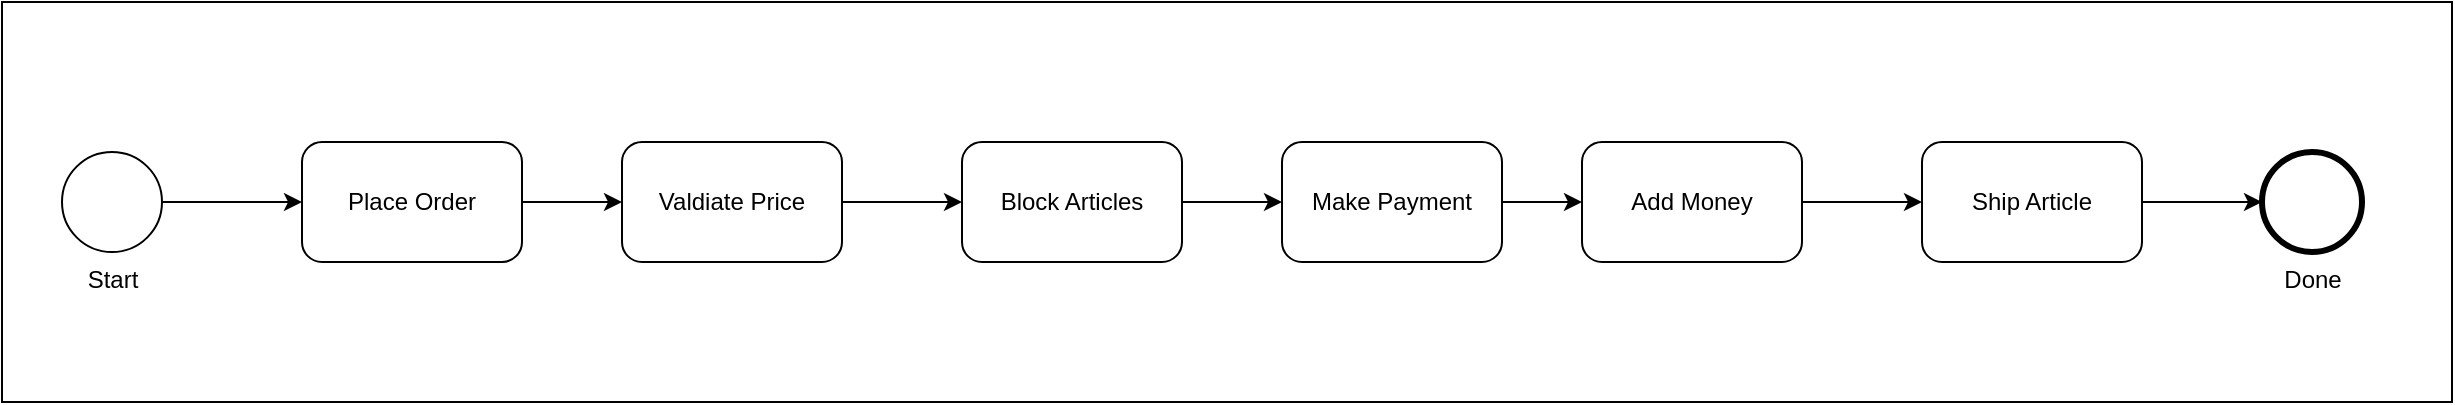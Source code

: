 <mxfile version="21.5.0" type="device">
  <diagram name="Seite-1" id="STAkD6NcpjRA_2JzHNV6">
    <mxGraphModel dx="2245" dy="1989" grid="1" gridSize="10" guides="1" tooltips="1" connect="1" arrows="1" fold="1" page="1" pageScale="1" pageWidth="827" pageHeight="1169" math="0" shadow="0">
      <root>
        <mxCell id="0" />
        <mxCell id="1" parent="0" />
        <mxCell id="lLaOIxCg05S6swRCs4tT-16" value="" style="rounded=0;whiteSpace=wrap;html=1;" parent="1" vertex="1">
          <mxGeometry x="-580" y="-1000" width="1225" height="200" as="geometry" />
        </mxCell>
        <mxCell id="lLaOIxCg05S6swRCs4tT-1" style="edgeStyle=orthogonalEdgeStyle;rounded=0;orthogonalLoop=1;jettySize=auto;html=1;entryX=0;entryY=0.5;entryDx=0;entryDy=0;entryPerimeter=0;" parent="1" source="lLaOIxCg05S6swRCs4tT-2" target="lLaOIxCg05S6swRCs4tT-4" edge="1">
          <mxGeometry relative="1" as="geometry" />
        </mxCell>
        <mxCell id="lLaOIxCg05S6swRCs4tT-2" value="Place Order" style="points=[[0.25,0,0],[0.5,0,0],[0.75,0,0],[1,0.25,0],[1,0.5,0],[1,0.75,0],[0.75,1,0],[0.5,1,0],[0.25,1,0],[0,0.75,0],[0,0.5,0],[0,0.25,0]];shape=mxgraph.bpmn.task;whiteSpace=wrap;rectStyle=rounded;size=10;html=1;container=1;expand=0;collapsible=0;taskMarker=abstract;" parent="1" vertex="1">
          <mxGeometry x="-430" y="-930" width="110" height="60" as="geometry" />
        </mxCell>
        <mxCell id="lLaOIxCg05S6swRCs4tT-3" style="edgeStyle=orthogonalEdgeStyle;rounded=0;orthogonalLoop=1;jettySize=auto;html=1;entryX=0;entryY=0.5;entryDx=0;entryDy=0;entryPerimeter=0;" parent="1" source="lLaOIxCg05S6swRCs4tT-4" target="lLaOIxCg05S6swRCs4tT-6" edge="1">
          <mxGeometry relative="1" as="geometry" />
        </mxCell>
        <mxCell id="lLaOIxCg05S6swRCs4tT-4" value="Valdiate Price" style="points=[[0.25,0,0],[0.5,0,0],[0.75,0,0],[1,0.25,0],[1,0.5,0],[1,0.75,0],[0.75,1,0],[0.5,1,0],[0.25,1,0],[0,0.75,0],[0,0.5,0],[0,0.25,0]];shape=mxgraph.bpmn.task;whiteSpace=wrap;rectStyle=rounded;size=10;html=1;container=1;expand=0;collapsible=0;taskMarker=abstract;" parent="1" vertex="1">
          <mxGeometry x="-270" y="-930" width="110" height="60" as="geometry" />
        </mxCell>
        <mxCell id="lLaOIxCg05S6swRCs4tT-5" style="edgeStyle=orthogonalEdgeStyle;rounded=0;orthogonalLoop=1;jettySize=auto;html=1;entryX=0;entryY=0.5;entryDx=0;entryDy=0;entryPerimeter=0;" parent="1" source="lLaOIxCg05S6swRCs4tT-6" target="lLaOIxCg05S6swRCs4tT-8" edge="1">
          <mxGeometry relative="1" as="geometry" />
        </mxCell>
        <mxCell id="lLaOIxCg05S6swRCs4tT-6" value="Block Articles" style="points=[[0.25,0,0],[0.5,0,0],[0.75,0,0],[1,0.25,0],[1,0.5,0],[1,0.75,0],[0.75,1,0],[0.5,1,0],[0.25,1,0],[0,0.75,0],[0,0.5,0],[0,0.25,0]];shape=mxgraph.bpmn.task;whiteSpace=wrap;rectStyle=rounded;size=10;html=1;container=1;expand=0;collapsible=0;taskMarker=abstract;" parent="1" vertex="1">
          <mxGeometry x="-100" y="-930" width="110" height="60" as="geometry" />
        </mxCell>
        <mxCell id="lLaOIxCg05S6swRCs4tT-7" style="edgeStyle=orthogonalEdgeStyle;rounded=0;orthogonalLoop=1;jettySize=auto;html=1;entryX=0;entryY=0.5;entryDx=0;entryDy=0;entryPerimeter=0;" parent="1" source="lLaOIxCg05S6swRCs4tT-8" target="lLaOIxCg05S6swRCs4tT-10" edge="1">
          <mxGeometry relative="1" as="geometry" />
        </mxCell>
        <mxCell id="lLaOIxCg05S6swRCs4tT-8" value="Make Payment" style="points=[[0.25,0,0],[0.5,0,0],[0.75,0,0],[1,0.25,0],[1,0.5,0],[1,0.75,0],[0.75,1,0],[0.5,1,0],[0.25,1,0],[0,0.75,0],[0,0.5,0],[0,0.25,0]];shape=mxgraph.bpmn.task;whiteSpace=wrap;rectStyle=rounded;size=10;html=1;container=1;expand=0;collapsible=0;taskMarker=abstract;" parent="1" vertex="1">
          <mxGeometry x="60" y="-930" width="110" height="60" as="geometry" />
        </mxCell>
        <mxCell id="lLaOIxCg05S6swRCs4tT-9" style="edgeStyle=orthogonalEdgeStyle;rounded=0;orthogonalLoop=1;jettySize=auto;html=1;entryX=0;entryY=0.5;entryDx=0;entryDy=0;entryPerimeter=0;" parent="1" source="lLaOIxCg05S6swRCs4tT-10" target="lLaOIxCg05S6swRCs4tT-15" edge="1">
          <mxGeometry relative="1" as="geometry">
            <mxPoint x="378" y="-900" as="targetPoint" />
          </mxGeometry>
        </mxCell>
        <mxCell id="lLaOIxCg05S6swRCs4tT-10" value="Add Money" style="points=[[0.25,0,0],[0.5,0,0],[0.75,0,0],[1,0.25,0],[1,0.5,0],[1,0.75,0],[0.75,1,0],[0.5,1,0],[0.25,1,0],[0,0.75,0],[0,0.5,0],[0,0.25,0]];shape=mxgraph.bpmn.task;whiteSpace=wrap;rectStyle=rounded;size=10;html=1;container=1;expand=0;collapsible=0;taskMarker=abstract;" parent="1" vertex="1">
          <mxGeometry x="210" y="-930" width="110" height="60" as="geometry" />
        </mxCell>
        <mxCell id="lLaOIxCg05S6swRCs4tT-11" style="edgeStyle=orthogonalEdgeStyle;rounded=0;orthogonalLoop=1;jettySize=auto;html=1;entryX=0;entryY=0.5;entryDx=0;entryDy=0;entryPerimeter=0;exitX=1;exitY=0.5;exitDx=0;exitDy=0;exitPerimeter=0;" parent="1" source="lLaOIxCg05S6swRCs4tT-15" target="lLaOIxCg05S6swRCs4tT-12" edge="1">
          <mxGeometry relative="1" as="geometry">
            <mxPoint x="670" y="-900" as="sourcePoint" />
          </mxGeometry>
        </mxCell>
        <mxCell id="lLaOIxCg05S6swRCs4tT-12" value="Done" style="points=[[0.145,0.145,0],[0.5,0,0],[0.855,0.145,0],[1,0.5,0],[0.855,0.855,0],[0.5,1,0],[0.145,0.855,0],[0,0.5,0]];shape=mxgraph.bpmn.event;html=1;verticalLabelPosition=bottom;labelBackgroundColor=#ffffff;verticalAlign=top;align=center;perimeter=ellipsePerimeter;outlineConnect=0;aspect=fixed;outline=end;symbol=terminate2;" parent="1" vertex="1">
          <mxGeometry x="550" y="-925" width="50" height="50" as="geometry" />
        </mxCell>
        <mxCell id="lLaOIxCg05S6swRCs4tT-13" style="edgeStyle=orthogonalEdgeStyle;rounded=0;orthogonalLoop=1;jettySize=auto;html=1;entryX=0;entryY=0.5;entryDx=0;entryDy=0;entryPerimeter=0;" parent="1" source="lLaOIxCg05S6swRCs4tT-14" target="lLaOIxCg05S6swRCs4tT-2" edge="1">
          <mxGeometry relative="1" as="geometry" />
        </mxCell>
        <mxCell id="lLaOIxCg05S6swRCs4tT-14" value="Start" style="points=[[0.145,0.145,0],[0.5,0,0],[0.855,0.145,0],[1,0.5,0],[0.855,0.855,0],[0.5,1,0],[0.145,0.855,0],[0,0.5,0]];shape=mxgraph.bpmn.event;html=1;verticalLabelPosition=bottom;labelBackgroundColor=#ffffff;verticalAlign=top;align=center;perimeter=ellipsePerimeter;outlineConnect=0;aspect=fixed;outline=standard;symbol=general;" parent="1" vertex="1">
          <mxGeometry x="-550" y="-925" width="50" height="50" as="geometry" />
        </mxCell>
        <mxCell id="lLaOIxCg05S6swRCs4tT-15" value="Ship Article" style="points=[[0.25,0,0],[0.5,0,0],[0.75,0,0],[1,0.25,0],[1,0.5,0],[1,0.75,0],[0.75,1,0],[0.5,1,0],[0.25,1,0],[0,0.75,0],[0,0.5,0],[0,0.25,0]];shape=mxgraph.bpmn.task;whiteSpace=wrap;rectStyle=rounded;size=10;html=1;container=1;expand=0;collapsible=0;taskMarker=abstract;" parent="1" vertex="1">
          <mxGeometry x="380" y="-930" width="110" height="60" as="geometry" />
        </mxCell>
      </root>
    </mxGraphModel>
  </diagram>
</mxfile>
